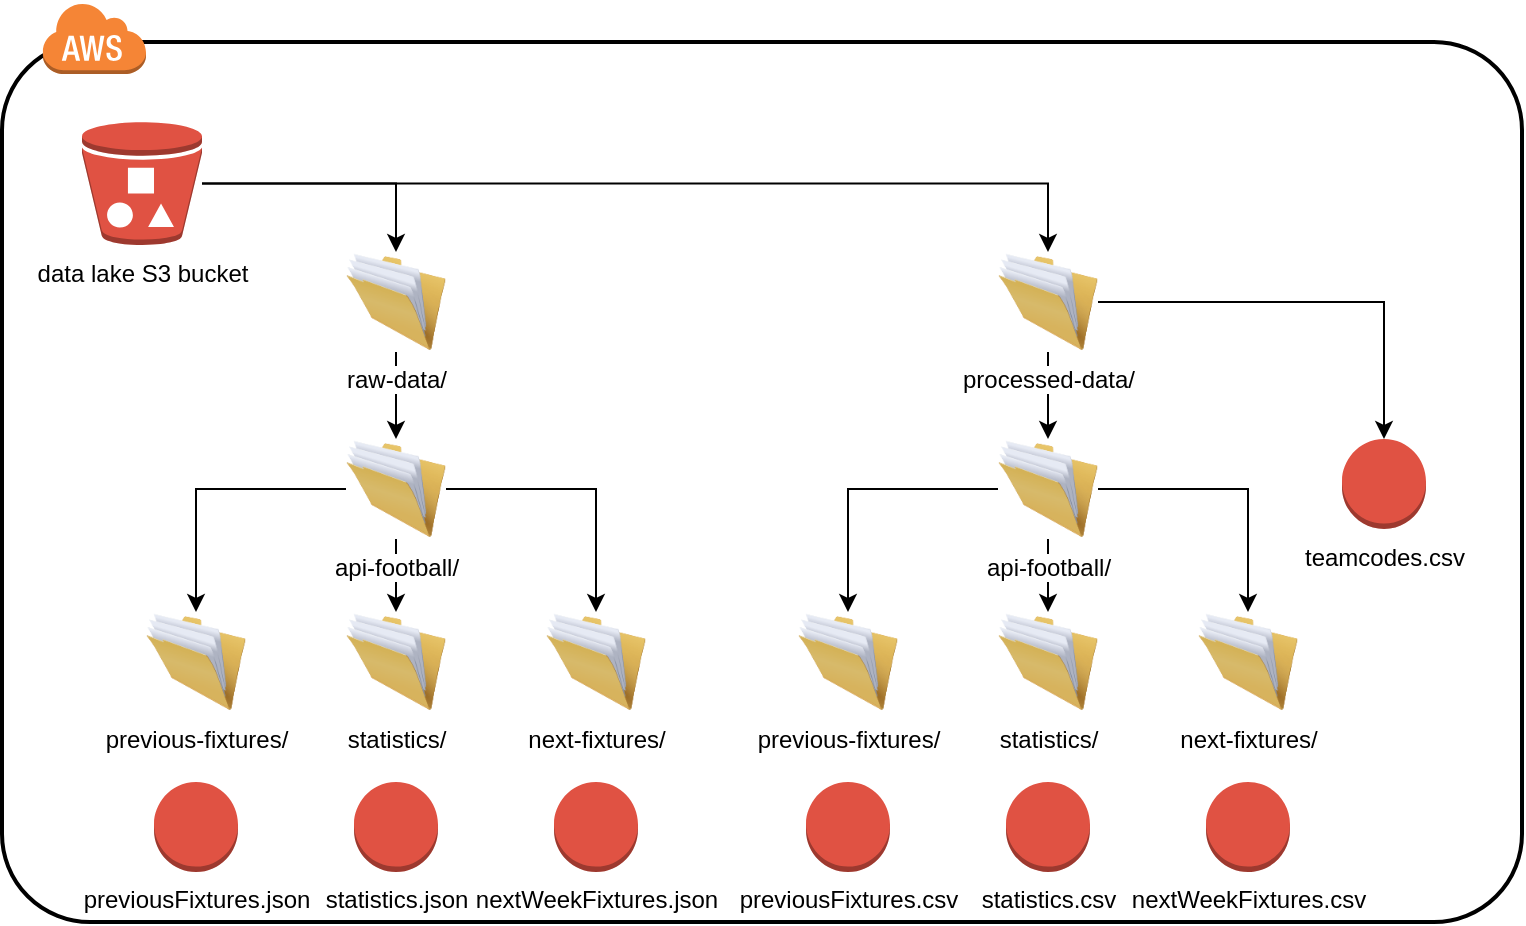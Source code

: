 <mxfile version="14.2.7" type="device"><diagram id="UdzgEYXOYaZuybB3Kf3y" name="Page-1"><mxGraphModel dx="868" dy="393" grid="1" gridSize="10" guides="1" tooltips="1" connect="1" arrows="1" fold="1" page="1" pageScale="1" pageWidth="827" pageHeight="1169" math="0" shadow="0"><root><mxCell id="0"/><mxCell id="1" parent="0"/><mxCell id="cFZtGDwsKK-sgGga_OQa-2" value="" style="rounded=1;arcSize=10;dashed=0;fillColor=none;gradientColor=none;strokeWidth=2;" parent="1" vertex="1"><mxGeometry x="40" y="40" width="760" height="440" as="geometry"/></mxCell><mxCell id="cFZtGDwsKK-sgGga_OQa-3" value="" style="dashed=0;html=1;shape=mxgraph.aws3.cloud;fillColor=#F58536;gradientColor=none;dashed=0;" parent="1" vertex="1"><mxGeometry x="60" y="20" width="52" height="36" as="geometry"/></mxCell><mxCell id="cFZtGDwsKK-sgGga_OQa-30" value="" style="edgeStyle=orthogonalEdgeStyle;rounded=0;orthogonalLoop=1;jettySize=auto;html=1;" parent="1" source="cFZtGDwsKK-sgGga_OQa-1" target="cFZtGDwsKK-sgGga_OQa-4" edge="1"><mxGeometry relative="1" as="geometry"/></mxCell><mxCell id="cFZtGDwsKK-sgGga_OQa-32" style="edgeStyle=orthogonalEdgeStyle;rounded=0;orthogonalLoop=1;jettySize=auto;html=1;" parent="1" source="cFZtGDwsKK-sgGga_OQa-1" target="cFZtGDwsKK-sgGga_OQa-25" edge="1"><mxGeometry relative="1" as="geometry"/></mxCell><mxCell id="cFZtGDwsKK-sgGga_OQa-1" value="data lake S3 bucket" style="outlineConnect=0;dashed=0;verticalLabelPosition=bottom;verticalAlign=top;align=center;html=1;shape=mxgraph.aws3.bucket_with_objects;fillColor=#E05243;gradientColor=none;" parent="1" vertex="1"><mxGeometry x="80" y="80" width="60" height="61.5" as="geometry"/></mxCell><mxCell id="cFZtGDwsKK-sgGga_OQa-33" value="" style="edgeStyle=orthogonalEdgeStyle;rounded=0;orthogonalLoop=1;jettySize=auto;html=1;" parent="1" source="cFZtGDwsKK-sgGga_OQa-4" target="cFZtGDwsKK-sgGga_OQa-10" edge="1"><mxGeometry relative="1" as="geometry"/></mxCell><mxCell id="cFZtGDwsKK-sgGga_OQa-4" value="raw-data/" style="image;html=1;image=img/lib/clip_art/general/Full_Folder_128x128.png;aspect=fixed;" parent="1" vertex="1"><mxGeometry x="212" y="145" width="50" height="50" as="geometry"/></mxCell><mxCell id="cFZtGDwsKK-sgGga_OQa-6" value="previous-fixtures/" style="image;html=1;image=img/lib/clip_art/general/Full_Folder_128x128.png;aspect=fixed;" parent="1" vertex="1"><mxGeometry x="112" y="325" width="50" height="50" as="geometry"/></mxCell><mxCell id="cFZtGDwsKK-sgGga_OQa-7" value="statistics/" style="image;html=1;image=img/lib/clip_art/general/Full_Folder_128x128.png;aspect=fixed;" parent="1" vertex="1"><mxGeometry x="212" y="325" width="50" height="50" as="geometry"/></mxCell><mxCell id="cFZtGDwsKK-sgGga_OQa-8" value="next-fixtures/" style="image;html=1;image=img/lib/clip_art/general/Full_Folder_128x128.png;aspect=fixed;" parent="1" vertex="1"><mxGeometry x="312" y="325" width="50" height="50" as="geometry"/></mxCell><mxCell id="cFZtGDwsKK-sgGga_OQa-34" value="" style="edgeStyle=orthogonalEdgeStyle;rounded=0;orthogonalLoop=1;jettySize=auto;html=1;" parent="1" source="cFZtGDwsKK-sgGga_OQa-10" target="cFZtGDwsKK-sgGga_OQa-7" edge="1"><mxGeometry relative="1" as="geometry"/></mxCell><mxCell id="cFZtGDwsKK-sgGga_OQa-35" style="edgeStyle=orthogonalEdgeStyle;rounded=0;orthogonalLoop=1;jettySize=auto;html=1;" parent="1" source="cFZtGDwsKK-sgGga_OQa-10" target="cFZtGDwsKK-sgGga_OQa-6" edge="1"><mxGeometry relative="1" as="geometry"/></mxCell><mxCell id="cFZtGDwsKK-sgGga_OQa-36" style="edgeStyle=orthogonalEdgeStyle;rounded=0;orthogonalLoop=1;jettySize=auto;html=1;" parent="1" source="cFZtGDwsKK-sgGga_OQa-10" target="cFZtGDwsKK-sgGga_OQa-8" edge="1"><mxGeometry relative="1" as="geometry"/></mxCell><mxCell id="cFZtGDwsKK-sgGga_OQa-10" value="api-football/" style="image;html=1;image=img/lib/clip_art/general/Full_Folder_128x128.png;aspect=fixed;" parent="1" vertex="1"><mxGeometry x="212" y="238.5" width="50" height="50" as="geometry"/></mxCell><mxCell id="cFZtGDwsKK-sgGga_OQa-37" style="edgeStyle=orthogonalEdgeStyle;rounded=0;orthogonalLoop=1;jettySize=auto;html=1;" parent="1" source="cFZtGDwsKK-sgGga_OQa-25" target="cFZtGDwsKK-sgGga_OQa-26" edge="1"><mxGeometry relative="1" as="geometry"/></mxCell><mxCell id="cFZtGDwsKK-sgGga_OQa-48" style="edgeStyle=orthogonalEdgeStyle;rounded=0;orthogonalLoop=1;jettySize=auto;html=1;" parent="1" source="cFZtGDwsKK-sgGga_OQa-25" target="cFZtGDwsKK-sgGga_OQa-47" edge="1"><mxGeometry relative="1" as="geometry"/></mxCell><mxCell id="cFZtGDwsKK-sgGga_OQa-25" value="processed-data/" style="image;html=1;image=img/lib/clip_art/general/Full_Folder_128x128.png;aspect=fixed;" parent="1" vertex="1"><mxGeometry x="538" y="145" width="50" height="50" as="geometry"/></mxCell><mxCell id="cFZtGDwsKK-sgGga_OQa-38" style="edgeStyle=orthogonalEdgeStyle;rounded=0;orthogonalLoop=1;jettySize=auto;html=1;" parent="1" source="cFZtGDwsKK-sgGga_OQa-26" target="cFZtGDwsKK-sgGga_OQa-27" edge="1"><mxGeometry relative="1" as="geometry"/></mxCell><mxCell id="cFZtGDwsKK-sgGga_OQa-39" style="edgeStyle=orthogonalEdgeStyle;rounded=0;orthogonalLoop=1;jettySize=auto;html=1;" parent="1" source="cFZtGDwsKK-sgGga_OQa-26" target="cFZtGDwsKK-sgGga_OQa-29" edge="1"><mxGeometry relative="1" as="geometry"/></mxCell><mxCell id="cFZtGDwsKK-sgGga_OQa-40" style="edgeStyle=orthogonalEdgeStyle;rounded=0;orthogonalLoop=1;jettySize=auto;html=1;" parent="1" source="cFZtGDwsKK-sgGga_OQa-26" target="cFZtGDwsKK-sgGga_OQa-28" edge="1"><mxGeometry relative="1" as="geometry"/></mxCell><mxCell id="cFZtGDwsKK-sgGga_OQa-26" value="api-football/" style="image;html=1;image=img/lib/clip_art/general/Full_Folder_128x128.png;aspect=fixed;" parent="1" vertex="1"><mxGeometry x="538" y="238.5" width="50" height="50" as="geometry"/></mxCell><mxCell id="cFZtGDwsKK-sgGga_OQa-27" value="statistics/" style="image;html=1;image=img/lib/clip_art/general/Full_Folder_128x128.png;aspect=fixed;" parent="1" vertex="1"><mxGeometry x="538" y="325" width="50" height="50" as="geometry"/></mxCell><mxCell id="cFZtGDwsKK-sgGga_OQa-28" value="next-fixtures/" style="image;html=1;image=img/lib/clip_art/general/Full_Folder_128x128.png;aspect=fixed;" parent="1" vertex="1"><mxGeometry x="638" y="325" width="50" height="50" as="geometry"/></mxCell><mxCell id="cFZtGDwsKK-sgGga_OQa-29" value="previous-fixtures/" style="image;html=1;image=img/lib/clip_art/general/Full_Folder_128x128.png;aspect=fixed;" parent="1" vertex="1"><mxGeometry x="438" y="325" width="50" height="50" as="geometry"/></mxCell><mxCell id="cFZtGDwsKK-sgGga_OQa-41" value="nextWeekFixtures.json" style="outlineConnect=0;dashed=0;verticalLabelPosition=bottom;verticalAlign=top;align=center;html=1;shape=mxgraph.aws3.object;fillColor=#E05243;gradientColor=none;" parent="1" vertex="1"><mxGeometry x="316" y="410" width="42" height="45" as="geometry"/></mxCell><mxCell id="cFZtGDwsKK-sgGga_OQa-42" value="statistics.json" style="outlineConnect=0;dashed=0;verticalLabelPosition=bottom;verticalAlign=top;align=center;html=1;shape=mxgraph.aws3.object;fillColor=#E05243;gradientColor=none;" parent="1" vertex="1"><mxGeometry x="216" y="410" width="42" height="45" as="geometry"/></mxCell><mxCell id="cFZtGDwsKK-sgGga_OQa-43" value="previousFixtures.json" style="outlineConnect=0;dashed=0;verticalLabelPosition=bottom;verticalAlign=top;align=center;html=1;shape=mxgraph.aws3.object;fillColor=#E05243;gradientColor=none;" parent="1" vertex="1"><mxGeometry x="116" y="410" width="42" height="45" as="geometry"/></mxCell><mxCell id="cFZtGDwsKK-sgGga_OQa-44" value="previousFixtures.csv" style="outlineConnect=0;dashed=0;verticalLabelPosition=bottom;verticalAlign=top;align=center;html=1;shape=mxgraph.aws3.object;fillColor=#E05243;gradientColor=none;" parent="1" vertex="1"><mxGeometry x="442" y="410" width="42" height="45" as="geometry"/></mxCell><mxCell id="cFZtGDwsKK-sgGga_OQa-45" value="statistics.csv" style="outlineConnect=0;dashed=0;verticalLabelPosition=bottom;verticalAlign=top;align=center;html=1;shape=mxgraph.aws3.object;fillColor=#E05243;gradientColor=none;" parent="1" vertex="1"><mxGeometry x="542" y="410" width="42" height="45" as="geometry"/></mxCell><mxCell id="cFZtGDwsKK-sgGga_OQa-46" value="nextWeekFixtures.csv" style="outlineConnect=0;dashed=0;verticalLabelPosition=bottom;verticalAlign=top;align=center;html=1;shape=mxgraph.aws3.object;fillColor=#E05243;gradientColor=none;" parent="1" vertex="1"><mxGeometry x="642" y="410" width="42" height="45" as="geometry"/></mxCell><mxCell id="cFZtGDwsKK-sgGga_OQa-47" value="teamcodes.csv" style="outlineConnect=0;dashed=0;verticalLabelPosition=bottom;verticalAlign=top;align=center;html=1;shape=mxgraph.aws3.object;fillColor=#E05243;gradientColor=none;" parent="1" vertex="1"><mxGeometry x="710" y="238.5" width="42" height="45" as="geometry"/></mxCell></root></mxGraphModel></diagram></mxfile>